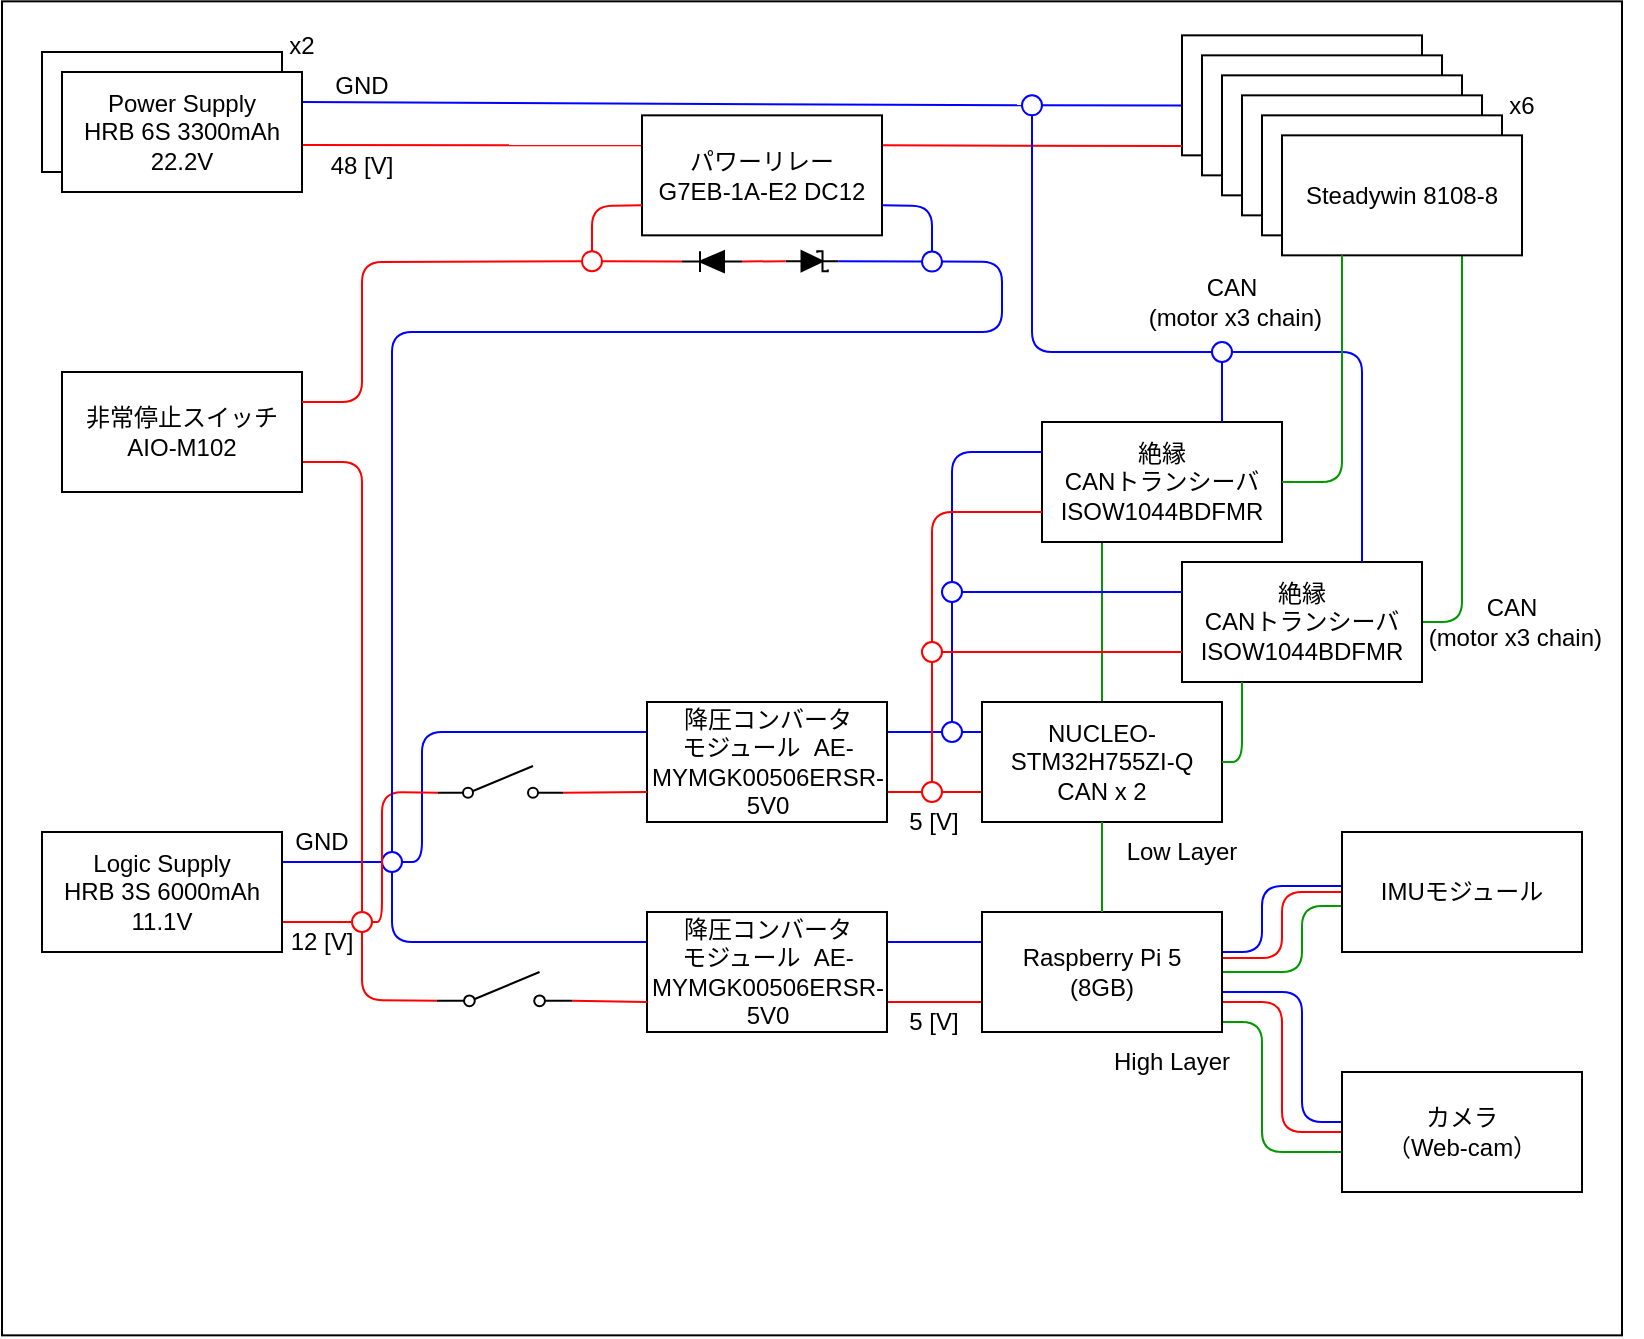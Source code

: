 <mxfile>
    <diagram id="AlqceT94Pled7SfgYIJi" name="Page-1">
        <mxGraphModel dx="341" dy="662" grid="1" gridSize="10" guides="1" tooltips="1" connect="1" arrows="1" fold="1" page="1" pageScale="1" pageWidth="850" pageHeight="1100" math="0" shadow="0">
            <root>
                <mxCell id="0"/>
                <mxCell id="1" parent="0"/>
                <mxCell id="2" value="" style="rounded=0;whiteSpace=wrap;html=1;labelBackgroundColor=none;strokeColor=#000000;fontColor=#000000;fillColor=#FFFFFF;" parent="1" vertex="1">
                    <mxGeometry x="10" y="194.67" width="810" height="667" as="geometry"/>
                </mxCell>
                <mxCell id="3" value="" style="endArrow=none;html=1;exitX=1;exitY=0.25;exitDx=0;exitDy=0;strokeColor=#0000FF;labelBackgroundColor=none;fontColor=#000000;fillColor=#FFFFFF;entryX=0;entryY=0.5;entryDx=0;entryDy=0;" parent="1" source="67" target="96" edge="1">
                    <mxGeometry width="50" height="50" relative="1" as="geometry">
                        <mxPoint x="440" y="570" as="sourcePoint"/>
                        <mxPoint x="600" y="245" as="targetPoint"/>
                    </mxGeometry>
                </mxCell>
                <mxCell id="4" value="48 [V]" style="text;html=1;strokeColor=none;fillColor=none;align=center;verticalAlign=middle;whiteSpace=wrap;rounded=0;labelBackgroundColor=none;fontColor=#000000;" parent="1" vertex="1">
                    <mxGeometry x="160" y="261.67" width="60" height="30" as="geometry"/>
                </mxCell>
                <mxCell id="5" value="5 [V]" style="text;html=1;strokeColor=none;fillColor=none;align=center;verticalAlign=middle;whiteSpace=wrap;rounded=0;labelBackgroundColor=none;fontColor=#000000;" parent="1" vertex="1">
                    <mxGeometry x="446.25" y="590" width="60" height="30" as="geometry"/>
                </mxCell>
                <mxCell id="6" value="5 [V]" style="text;html=1;strokeColor=none;fillColor=none;align=center;verticalAlign=middle;whiteSpace=wrap;rounded=0;labelBackgroundColor=none;fontColor=#000000;" parent="1" vertex="1">
                    <mxGeometry x="446.25" y="690" width="60" height="30" as="geometry"/>
                </mxCell>
                <mxCell id="7" value="24 [V]&lt;br&gt;Power Battery" style="rounded=0;whiteSpace=wrap;html=1;labelBackgroundColor=none;fontColor=#000000;fillColor=#FFFFFF;strokeColor=#000000;" parent="1" vertex="1">
                    <mxGeometry x="30" y="220" width="120" height="60" as="geometry"/>
                </mxCell>
                <mxCell id="9" value="" style="endArrow=none;html=1;exitX=1.002;exitY=0.608;exitDx=0;exitDy=0;entryX=0;entryY=0.25;entryDx=0;entryDy=0;exitPerimeter=0;strokeColor=#FF0000;labelBackgroundColor=none;fontColor=#000000;fillColor=#FFFFFF;" parent="1" source="67" target="58" edge="1">
                    <mxGeometry width="50" height="50" relative="1" as="geometry">
                        <mxPoint x="380" y="410" as="sourcePoint"/>
                        <mxPoint x="300" y="266.67" as="targetPoint"/>
                    </mxGeometry>
                </mxCell>
                <mxCell id="11" value="" style="pointerEvents=1;fillColor=#000000;verticalLabelPosition=bottom;shadow=0;dashed=0;align=center;html=1;verticalAlign=top;shape=mxgraph.electrical.diodes.diode;rotation=-180;labelBackgroundColor=none;fontColor=#000000;strokeColor=#000000;" parent="1" vertex="1">
                    <mxGeometry x="350" y="319.58" width="30" height="10.42" as="geometry"/>
                </mxCell>
                <mxCell id="15" value="Steadywin 8108-8" style="rounded=0;whiteSpace=wrap;html=1;labelBackgroundColor=none;fontColor=#000000;fillColor=#FFFFFF;strokeColor=#000000;" parent="1" vertex="1">
                    <mxGeometry x="600" y="211.67" width="120" height="60" as="geometry"/>
                </mxCell>
                <mxCell id="16" value="Steadywin 8108-8" style="rounded=0;whiteSpace=wrap;html=1;labelBackgroundColor=none;fontColor=#000000;fillColor=#FFFFFF;strokeColor=#000000;" parent="1" vertex="1">
                    <mxGeometry x="610" y="221.67" width="120" height="60" as="geometry"/>
                </mxCell>
                <mxCell id="17" value="Steadywin 8108-8" style="rounded=0;whiteSpace=wrap;html=1;labelBackgroundColor=none;fontColor=#000000;fillColor=#FFFFFF;strokeColor=#000000;" parent="1" vertex="1">
                    <mxGeometry x="620" y="231.67" width="120" height="60" as="geometry"/>
                </mxCell>
                <mxCell id="18" value="Steadywin 8108-8" style="rounded=0;whiteSpace=wrap;html=1;labelBackgroundColor=none;fontColor=#000000;fillColor=#FFFFFF;strokeColor=#000000;" parent="1" vertex="1">
                    <mxGeometry x="630" y="241.67" width="120" height="60" as="geometry"/>
                </mxCell>
                <mxCell id="19" value="Steadywin 8108-8" style="rounded=0;whiteSpace=wrap;html=1;labelBackgroundColor=none;fontColor=#000000;fillColor=#FFFFFF;strokeColor=#000000;" parent="1" vertex="1">
                    <mxGeometry x="640" y="251.67" width="120" height="60" as="geometry"/>
                </mxCell>
                <mxCell id="20" value="" style="shape=mxgraph.electrical.electro-mechanical.singleSwitch;aspect=fixed;elSwitchState=off;labelBackgroundColor=none;fontColor=#000000;fillColor=#FFFFFF;strokeColor=#000000;" parent="1" vertex="1">
                    <mxGeometry x="227.5" y="680" width="67.49" height="18" as="geometry"/>
                </mxCell>
                <mxCell id="21" value="" style="shape=mxgraph.electrical.electro-mechanical.singleSwitch;aspect=fixed;elSwitchState=off;labelBackgroundColor=none;fontColor=#000000;fillColor=#FFFFFF;strokeColor=#000000;" parent="1" vertex="1">
                    <mxGeometry x="228" y="577" width="62.5" height="16.67" as="geometry"/>
                </mxCell>
                <mxCell id="22" value="" style="endArrow=none;html=1;exitX=1;exitY=0.75;exitDx=0;exitDy=0;entryX=0;entryY=0.5;entryDx=0;entryDy=0;strokeColor=#FF0000;labelBackgroundColor=none;fontColor=#000000;fillColor=#FFFFFF;" parent="1" source="60" target="43" edge="1">
                    <mxGeometry width="50" height="50" relative="1" as="geometry">
                        <mxPoint x="410" y="560" as="sourcePoint"/>
                        <mxPoint x="200" y="655" as="targetPoint"/>
                    </mxGeometry>
                </mxCell>
                <mxCell id="25" value="" style="endArrow=none;html=1;exitX=0;exitY=0.5;exitDx=0;exitDy=0;entryX=1;entryY=0.75;entryDx=0;entryDy=0;strokeColor=#FF0000;labelBackgroundColor=none;fontColor=#000000;fillColor=#FFFFFF;" parent="1" source="99" target="59" edge="1">
                    <mxGeometry width="50" height="50" relative="1" as="geometry">
                        <mxPoint x="430.0" y="555" as="sourcePoint"/>
                        <mxPoint x="410" y="550" as="targetPoint"/>
                    </mxGeometry>
                </mxCell>
                <mxCell id="26" value="" style="endArrow=none;html=1;exitX=0.25;exitY=1;exitDx=0;exitDy=0;strokeColor=#009900;labelBackgroundColor=none;fontColor=#000000;fillColor=#FFFFFF;entryX=0.5;entryY=0;entryDx=0;entryDy=0;" parent="1" source="93" target="61" edge="1">
                    <mxGeometry width="50" height="50" relative="1" as="geometry">
                        <mxPoint x="500" y="590" as="sourcePoint"/>
                        <mxPoint x="620" y="490" as="targetPoint"/>
                        <Array as="points"/>
                    </mxGeometry>
                </mxCell>
                <mxCell id="27" value="" style="endArrow=none;html=1;exitX=1;exitY=0.5;exitDx=0;exitDy=0;entryX=0.75;entryY=1;entryDx=0;entryDy=0;strokeColor=#009900;labelBackgroundColor=none;fontColor=#000000;fillColor=#FFFFFF;" parent="1" source="111" target="66" edge="1">
                    <mxGeometry width="50" height="50" relative="1" as="geometry">
                        <mxPoint x="500" y="590" as="sourcePoint"/>
                        <mxPoint x="550" y="540" as="targetPoint"/>
                        <Array as="points">
                            <mxPoint x="740" y="505"/>
                        </Array>
                    </mxGeometry>
                </mxCell>
                <mxCell id="28" value="" style="endArrow=none;html=1;entryX=0;entryY=0.5;entryDx=0;entryDy=0;strokeColor=#FF0000;labelBackgroundColor=none;fontColor=#000000;fillColor=#FFFFFF;" parent="1" target="63" edge="1">
                    <mxGeometry width="50" height="50" relative="1" as="geometry">
                        <mxPoint x="620" y="673" as="sourcePoint"/>
                        <mxPoint x="550" y="480" as="targetPoint"/>
                        <Array as="points">
                            <mxPoint x="650" y="673"/>
                            <mxPoint x="650" y="640"/>
                        </Array>
                    </mxGeometry>
                </mxCell>
                <mxCell id="29" value="" style="endArrow=none;html=1;exitX=1;exitY=0.75;exitDx=0;exitDy=0;entryX=0;entryY=0.5;entryDx=0;entryDy=0;strokeColor=#FF0000;labelBackgroundColor=none;fontColor=#000000;fillColor=#FFFFFF;" parent="1" source="57" target="64" edge="1">
                    <mxGeometry width="50" height="50" relative="1" as="geometry">
                        <mxPoint x="440" y="510" as="sourcePoint"/>
                        <mxPoint x="490" y="460" as="targetPoint"/>
                        <Array as="points">
                            <mxPoint x="650" y="695"/>
                            <mxPoint x="650" y="760"/>
                        </Array>
                    </mxGeometry>
                </mxCell>
                <mxCell id="30" value="" style="endArrow=none;html=1;exitX=1;exitY=0.75;exitDx=0;exitDy=0;entryX=0;entryY=0.75;entryDx=0;entryDy=0;strokeColor=#FF0000;labelBackgroundColor=none;fontColor=#000000;fillColor=#FFFFFF;" parent="1" source="65" target="57" edge="1">
                    <mxGeometry width="50" height="50" relative="1" as="geometry">
                        <mxPoint x="440" y="570" as="sourcePoint"/>
                        <mxPoint x="490" y="520" as="targetPoint"/>
                    </mxGeometry>
                </mxCell>
                <mxCell id="31" value="" style="endArrow=none;html=1;exitX=1;exitY=0.25;exitDx=0;exitDy=0;entryX=0;entryY=0.5;entryDx=0;entryDy=0;strokeColor=#0000FF;labelBackgroundColor=none;fontColor=#000000;fillColor=#FFFFFF;" parent="1" source="60" target="40" edge="1">
                    <mxGeometry width="50" height="50" relative="1" as="geometry">
                        <mxPoint x="170" y="626.66" as="sourcePoint"/>
                        <mxPoint x="210" y="625" as="targetPoint"/>
                    </mxGeometry>
                </mxCell>
                <mxCell id="32" value="" style="endArrow=none;html=1;exitX=0;exitY=0.5;exitDx=0;exitDy=0;entryX=1;entryY=0.25;entryDx=0;entryDy=0;strokeColor=#0000FF;labelBackgroundColor=none;fontColor=#000000;fillColor=#FFFFFF;" parent="1" source="98" target="59" edge="1">
                    <mxGeometry width="50" height="50" relative="1" as="geometry">
                        <mxPoint x="440" y="525" as="sourcePoint"/>
                        <mxPoint x="410" y="527.5" as="targetPoint"/>
                    </mxGeometry>
                </mxCell>
                <mxCell id="33" value="" style="endArrow=none;html=1;exitX=1;exitY=0.25;exitDx=0;exitDy=0;entryX=0;entryY=0.25;entryDx=0;entryDy=0;strokeColor=#0000FF;labelBackgroundColor=none;fontColor=#000000;fillColor=#FFFFFF;" parent="1" source="65" target="57" edge="1">
                    <mxGeometry width="50" height="50" relative="1" as="geometry">
                        <mxPoint x="440" y="570" as="sourcePoint"/>
                        <mxPoint x="490" y="520" as="targetPoint"/>
                    </mxGeometry>
                </mxCell>
                <mxCell id="34" value="" style="endArrow=none;html=1;entryX=0;entryY=0.5;entryDx=0;entryDy=0;strokeColor=#0000FF;labelBackgroundColor=none;fontColor=#000000;fillColor=#FFFFFF;" parent="1" edge="1">
                    <mxGeometry width="50" height="50" relative="1" as="geometry">
                        <mxPoint x="620" y="670" as="sourcePoint"/>
                        <mxPoint x="680" y="637" as="targetPoint"/>
                        <Array as="points">
                            <mxPoint x="640" y="670"/>
                            <mxPoint x="640" y="637"/>
                        </Array>
                    </mxGeometry>
                </mxCell>
                <mxCell id="35" value="" style="endArrow=none;html=1;entryX=0;entryY=0.5;entryDx=0;entryDy=0;exitX=1;exitY=0.5;exitDx=0;exitDy=0;strokeColor=#009900;labelBackgroundColor=none;fontColor=#000000;fillColor=#FFFFFF;" parent="1" source="57" edge="1">
                    <mxGeometry width="50" height="50" relative="1" as="geometry">
                        <mxPoint x="623.48" y="679.5" as="sourcePoint"/>
                        <mxPoint x="680" y="647" as="targetPoint"/>
                        <Array as="points">
                            <mxPoint x="660" y="680"/>
                            <mxPoint x="660" y="647"/>
                        </Array>
                    </mxGeometry>
                </mxCell>
                <mxCell id="36" value="" style="endArrow=none;html=1;exitX=1;exitY=0.75;exitDx=0;exitDy=0;entryX=0;entryY=0.5;entryDx=0;entryDy=0;strokeColor=#009900;labelBackgroundColor=none;fontColor=#000000;fillColor=#FFFFFF;" parent="1" edge="1">
                    <mxGeometry width="50" height="50" relative="1" as="geometry">
                        <mxPoint x="620" y="705.0" as="sourcePoint"/>
                        <mxPoint x="680" y="770.0" as="targetPoint"/>
                        <Array as="points">
                            <mxPoint x="640" y="705"/>
                            <mxPoint x="640" y="770"/>
                        </Array>
                    </mxGeometry>
                </mxCell>
                <mxCell id="37" value="" style="endArrow=none;html=1;exitX=1;exitY=0.75;exitDx=0;exitDy=0;entryX=0;entryY=0.5;entryDx=0;entryDy=0;strokeColor=#0000FF;labelBackgroundColor=none;fontColor=#000000;fillColor=#FFFFFF;" parent="1" edge="1">
                    <mxGeometry width="50" height="50" relative="1" as="geometry">
                        <mxPoint x="620" y="690.0" as="sourcePoint"/>
                        <mxPoint x="680" y="755.0" as="targetPoint"/>
                        <Array as="points">
                            <mxPoint x="660" y="690"/>
                            <mxPoint x="660" y="755"/>
                        </Array>
                    </mxGeometry>
                </mxCell>
                <mxCell id="38" value="" style="endArrow=none;html=1;entryX=1;entryY=0.25;entryDx=0;entryDy=0;strokeColor=#FF0000;labelBackgroundColor=none;fontColor=#000000;fillColor=#FFFFFF;" parent="1" target="58" edge="1">
                    <mxGeometry width="50" height="50" relative="1" as="geometry">
                        <mxPoint x="600" y="267" as="sourcePoint"/>
                        <mxPoint x="490" y="266.67" as="targetPoint"/>
                        <Array as="points"/>
                    </mxGeometry>
                </mxCell>
                <mxCell id="40" value="" style="ellipse;whiteSpace=wrap;html=1;aspect=fixed;strokeColor=#0000FF;labelBackgroundColor=none;fontColor=#000000;fillColor=#FFFFFF;" parent="1" vertex="1">
                    <mxGeometry x="200" y="620" width="10" height="10" as="geometry"/>
                </mxCell>
                <mxCell id="41" value="" style="endArrow=none;html=1;exitX=1;exitY=0.5;exitDx=0;exitDy=0;entryX=0;entryY=0.25;entryDx=0;entryDy=0;strokeColor=#0000FF;labelBackgroundColor=none;fontColor=#000000;fillColor=#FFFFFF;" parent="1" source="40" target="59" edge="1">
                    <mxGeometry width="50" height="50" relative="1" as="geometry">
                        <mxPoint x="210" y="660" as="sourcePoint"/>
                        <mxPoint x="315" y="560" as="targetPoint"/>
                        <Array as="points">
                            <mxPoint x="220" y="625"/>
                            <mxPoint x="220" y="560"/>
                        </Array>
                    </mxGeometry>
                </mxCell>
                <mxCell id="42" value="" style="endArrow=none;html=1;entryX=0.5;entryY=1;entryDx=0;entryDy=0;exitX=0;exitY=0.25;exitDx=0;exitDy=0;strokeColor=#0000FF;labelBackgroundColor=none;fontColor=#000000;fillColor=#FFFFFF;" parent="1" source="65" target="40" edge="1">
                    <mxGeometry width="50" height="50" relative="1" as="geometry">
                        <mxPoint x="200" y="720" as="sourcePoint"/>
                        <mxPoint x="250" y="670" as="targetPoint"/>
                        <Array as="points">
                            <mxPoint x="205" y="665"/>
                        </Array>
                    </mxGeometry>
                </mxCell>
                <mxCell id="43" value="" style="ellipse;whiteSpace=wrap;html=1;aspect=fixed;strokeColor=#FF0000;labelBackgroundColor=none;fontColor=#000000;fillColor=#FFFFFF;" parent="1" vertex="1">
                    <mxGeometry x="185" y="650" width="10" height="10" as="geometry"/>
                </mxCell>
                <mxCell id="44" value="" style="endArrow=none;html=1;entryX=0;entryY=0.8;entryDx=0;entryDy=0;exitX=1;exitY=0.5;exitDx=0;exitDy=0;strokeColor=#FF0000;labelBackgroundColor=none;fontColor=#000000;fillColor=#FFFFFF;" parent="1" source="43" target="21" edge="1">
                    <mxGeometry width="50" height="50" relative="1" as="geometry">
                        <mxPoint x="200" y="630" as="sourcePoint"/>
                        <mxPoint x="250" y="580" as="targetPoint"/>
                        <Array as="points">
                            <mxPoint x="200" y="655"/>
                            <mxPoint x="200" y="590"/>
                        </Array>
                    </mxGeometry>
                </mxCell>
                <mxCell id="45" value="" style="endArrow=none;html=1;exitX=0.5;exitY=1;exitDx=0;exitDy=0;entryX=0;entryY=0.8;entryDx=0;entryDy=0;strokeColor=#FF0000;labelBackgroundColor=none;fontColor=#000000;fillColor=#FFFFFF;" parent="1" source="43" target="20" edge="1">
                    <mxGeometry width="50" height="50" relative="1" as="geometry">
                        <mxPoint x="200" y="730" as="sourcePoint"/>
                        <mxPoint x="250" y="680" as="targetPoint"/>
                        <Array as="points">
                            <mxPoint x="190" y="694"/>
                        </Array>
                    </mxGeometry>
                </mxCell>
                <mxCell id="49" value="" style="endArrow=none;html=1;entryX=1;entryY=0.5;entryDx=0;entryDy=0;exitX=0;exitY=0.25;exitDx=0;exitDy=0;strokeColor=#0000FF;labelBackgroundColor=none;fontColor=#000000;fillColor=#FFFFFF;" parent="1" source="61" target="98" edge="1">
                    <mxGeometry width="50" height="50" relative="1" as="geometry">
                        <mxPoint x="430" y="600" as="sourcePoint"/>
                        <mxPoint x="450" y="525" as="targetPoint"/>
                        <Array as="points"/>
                    </mxGeometry>
                </mxCell>
                <mxCell id="51" value="" style="endArrow=none;html=1;entryX=0;entryY=0.75;entryDx=0;entryDy=0;exitX=1;exitY=0.5;exitDx=0;exitDy=0;strokeColor=#FF0000;labelBackgroundColor=none;fontColor=#000000;fillColor=#FFFFFF;" parent="1" source="99" target="61" edge="1">
                    <mxGeometry width="50" height="50" relative="1" as="geometry">
                        <mxPoint x="440.0" y="555" as="sourcePoint"/>
                        <mxPoint x="480" y="560" as="targetPoint"/>
                        <Array as="points"/>
                    </mxGeometry>
                </mxCell>
                <mxCell id="52" value="12 [V]" style="text;html=1;strokeColor=none;fillColor=none;align=center;verticalAlign=middle;whiteSpace=wrap;rounded=0;labelBackgroundColor=none;fontColor=#000000;" parent="1" vertex="1">
                    <mxGeometry x="140" y="650" width="60" height="30" as="geometry"/>
                </mxCell>
                <mxCell id="53" value="GND" style="text;html=1;strokeColor=none;fillColor=none;align=center;verticalAlign=middle;whiteSpace=wrap;rounded=0;labelBackgroundColor=none;fontColor=#000000;" parent="1" vertex="1">
                    <mxGeometry x="160" y="221.67" width="60" height="30" as="geometry"/>
                </mxCell>
                <mxCell id="54" value="GND" style="text;html=1;strokeColor=none;fillColor=none;align=center;verticalAlign=middle;whiteSpace=wrap;rounded=0;labelBackgroundColor=none;fontColor=#000000;" parent="1" vertex="1">
                    <mxGeometry x="140" y="600" width="60" height="30" as="geometry"/>
                </mxCell>
                <mxCell id="55" value="CAN&lt;br&gt;&amp;nbsp;(motor x3 chain)" style="text;html=1;strokeColor=none;fillColor=none;align=center;verticalAlign=middle;whiteSpace=wrap;rounded=0;labelBackgroundColor=none;fontColor=#000000;" parent="1" vertex="1">
                    <mxGeometry x="560" y="329.58" width="130" height="30" as="geometry"/>
                </mxCell>
                <mxCell id="56" value="CAN&lt;br&gt;&amp;nbsp;(motor x3 chain)" style="text;html=1;strokeColor=none;fillColor=none;align=center;verticalAlign=middle;whiteSpace=wrap;rounded=0;labelBackgroundColor=none;fontColor=#000000;" parent="1" vertex="1">
                    <mxGeometry x="700" y="490" width="130" height="30" as="geometry"/>
                </mxCell>
                <mxCell id="57" value="Raspberry Pi 5 &lt;br&gt;(8GB)" style="rounded=0;whiteSpace=wrap;html=1;labelBackgroundColor=none;fontColor=#000000;fillColor=#FFFFFF;strokeColor=#000000;" parent="1" vertex="1">
                    <mxGeometry x="500" y="650" width="120" height="60" as="geometry"/>
                </mxCell>
                <mxCell id="58" value="パワーリレー&lt;br&gt;G7EB-1A-E2 DC12" style="rounded=0;whiteSpace=wrap;html=1;labelBackgroundColor=none;fontColor=#000000;fillColor=#FFFFFF;strokeColor=#000000;" parent="1" vertex="1">
                    <mxGeometry x="330" y="251.67" width="120" height="60" as="geometry"/>
                </mxCell>
                <mxCell id="59" value="降圧コンバータ&lt;br&gt;モジュール&amp;nbsp; AE-MYMGK00506ERSR-5V0" style="rounded=0;whiteSpace=wrap;html=1;labelBackgroundColor=none;fontColor=#000000;fillColor=#FFFFFF;strokeColor=#000000;" parent="1" vertex="1">
                    <mxGeometry x="332.5" y="545" width="120" height="60" as="geometry"/>
                </mxCell>
                <mxCell id="60" value="Logic Supply&lt;br&gt;HRB 3S 6000mAh 11.1V" style="rounded=0;whiteSpace=wrap;html=1;labelBackgroundColor=none;fontColor=#000000;fillColor=#FFFFFF;strokeColor=#000000;" parent="1" vertex="1">
                    <mxGeometry x="30" y="610" width="120" height="60" as="geometry"/>
                </mxCell>
                <mxCell id="61" value="NUCLEO-STM32H755ZI-Q&lt;br&gt;CAN x 2" style="rounded=0;whiteSpace=wrap;html=1;labelBackgroundColor=none;fontColor=#000000;fillColor=#FFFFFF;strokeColor=#000000;" parent="1" vertex="1">
                    <mxGeometry x="500" y="545" width="120" height="60" as="geometry"/>
                </mxCell>
                <mxCell id="63" value="IMUモジュール" style="rounded=0;whiteSpace=wrap;html=1;labelBackgroundColor=none;fontColor=#000000;fillColor=#FFFFFF;strokeColor=#000000;" parent="1" vertex="1">
                    <mxGeometry x="680" y="610" width="120" height="60" as="geometry"/>
                </mxCell>
                <mxCell id="64" value="カメラ&lt;br&gt;（Web-cam）" style="rounded=0;whiteSpace=wrap;html=1;labelBackgroundColor=none;fontColor=#000000;fillColor=#FFFFFF;strokeColor=#000000;" parent="1" vertex="1">
                    <mxGeometry x="680" y="730" width="120" height="60" as="geometry"/>
                </mxCell>
                <mxCell id="65" value="降圧コンバータ&lt;br&gt;モジュール&amp;nbsp; AE-MYMGK00506ERSR-5V0" style="rounded=0;whiteSpace=wrap;html=1;labelBackgroundColor=none;fontColor=#000000;fillColor=#FFFFFF;strokeColor=#000000;" parent="1" vertex="1">
                    <mxGeometry x="332.5" y="650" width="120" height="60" as="geometry"/>
                </mxCell>
                <mxCell id="66" value="Steadywin 8108-8" style="rounded=0;whiteSpace=wrap;html=1;labelBackgroundColor=none;fontColor=#000000;fillColor=#FFFFFF;strokeColor=#000000;" parent="1" vertex="1">
                    <mxGeometry x="650" y="261.67" width="120" height="60" as="geometry"/>
                </mxCell>
                <mxCell id="67" value="Power Supply&lt;br&gt;HRB 6S 3300mAh 22.2V" style="rounded=0;whiteSpace=wrap;html=1;labelBackgroundColor=none;fontColor=#000000;fillColor=#FFFFFF;strokeColor=#000000;" parent="1" vertex="1">
                    <mxGeometry x="40" y="230" width="120" height="60" as="geometry"/>
                </mxCell>
                <mxCell id="68" value="x2" style="text;html=1;strokeColor=none;fillColor=none;align=center;verticalAlign=middle;whiteSpace=wrap;rounded=0;labelBackgroundColor=none;fontColor=#000000;" parent="1" vertex="1">
                    <mxGeometry x="130" y="201.67" width="60" height="30" as="geometry"/>
                </mxCell>
                <mxCell id="69" value="x6" style="text;html=1;strokeColor=none;fillColor=none;align=center;verticalAlign=middle;whiteSpace=wrap;rounded=0;labelBackgroundColor=none;fontColor=#000000;" parent="1" vertex="1">
                    <mxGeometry x="740" y="231.67" width="60" height="30" as="geometry"/>
                </mxCell>
                <mxCell id="72" value="" style="pointerEvents=1;fillColor=strokeColor;verticalLabelPosition=bottom;shadow=0;dashed=0;align=center;html=1;verticalAlign=top;shape=mxgraph.electrical.diodes.schottky_diode;strokeColor=#000000;" parent="1" vertex="1">
                    <mxGeometry x="401.88" y="319.58" width="26.25" height="10" as="geometry"/>
                </mxCell>
                <mxCell id="74" value="" style="endArrow=none;html=1;exitX=0;exitY=0.5;exitDx=0;exitDy=0;exitPerimeter=0;entryX=0;entryY=0.5;entryDx=0;entryDy=0;entryPerimeter=0;strokeColor=#FF0000;" parent="1" source="11" target="72" edge="1">
                    <mxGeometry width="50" height="50" relative="1" as="geometry">
                        <mxPoint x="390" y="300" as="sourcePoint"/>
                        <mxPoint x="440" y="250" as="targetPoint"/>
                    </mxGeometry>
                </mxCell>
                <mxCell id="76" value="" style="endArrow=none;html=1;strokeColor=#FF0000;exitX=0.5;exitY=0;exitDx=0;exitDy=0;entryX=1;entryY=0.75;entryDx=0;entryDy=0;" parent="1" source="43" target="78" edge="1">
                    <mxGeometry width="50" height="50" relative="1" as="geometry">
                        <mxPoint x="200" y="620" as="sourcePoint"/>
                        <mxPoint x="260" y="520" as="targetPoint"/>
                        <Array as="points">
                            <mxPoint x="190" y="425"/>
                        </Array>
                    </mxGeometry>
                </mxCell>
                <mxCell id="77" value="" style="endArrow=none;html=1;strokeColor=#0000FF;entryX=1;entryY=0.5;entryDx=0;entryDy=0;exitX=0.5;exitY=0;exitDx=0;exitDy=0;" parent="1" source="40" target="84" edge="1">
                    <mxGeometry width="50" height="50" relative="1" as="geometry">
                        <mxPoint x="310" y="530" as="sourcePoint"/>
                        <mxPoint x="360" y="480" as="targetPoint"/>
                        <Array as="points">
                            <mxPoint x="205" y="360"/>
                            <mxPoint x="510" y="360"/>
                            <mxPoint x="510" y="325"/>
                        </Array>
                    </mxGeometry>
                </mxCell>
                <mxCell id="78" value="非常停止スイッチ&lt;br&gt;AIO-M102" style="rounded=0;whiteSpace=wrap;html=1;labelBackgroundColor=none;fontColor=#000000;fillColor=#FFFFFF;strokeColor=#000000;" parent="1" vertex="1">
                    <mxGeometry x="40" y="380" width="120" height="60" as="geometry"/>
                </mxCell>
                <mxCell id="79" value="" style="endArrow=none;html=1;strokeColor=#FF0000;exitX=1;exitY=0.25;exitDx=0;exitDy=0;entryX=0;entryY=0.5;entryDx=0;entryDy=0;" parent="1" source="78" target="85" edge="1">
                    <mxGeometry width="50" height="50" relative="1" as="geometry">
                        <mxPoint x="260" y="440" as="sourcePoint"/>
                        <mxPoint x="310" y="390" as="targetPoint"/>
                        <Array as="points">
                            <mxPoint x="190" y="395"/>
                            <mxPoint x="190" y="325"/>
                        </Array>
                    </mxGeometry>
                </mxCell>
                <mxCell id="80" value="High Layer" style="text;html=1;strokeColor=none;fillColor=none;align=center;verticalAlign=middle;whiteSpace=wrap;rounded=0;labelBackgroundColor=none;fontColor=#000000;" parent="1" vertex="1">
                    <mxGeometry x="560" y="710" width="70" height="30" as="geometry"/>
                </mxCell>
                <mxCell id="83" value="" style="endArrow=none;html=1;entryX=0.5;entryY=1;entryDx=0;entryDy=0;exitX=0.5;exitY=0;exitDx=0;exitDy=0;strokeColor=#009900;" parent="1" source="57" target="61" edge="1">
                    <mxGeometry width="50" height="50" relative="1" as="geometry">
                        <mxPoint x="470" y="640" as="sourcePoint"/>
                        <mxPoint x="520" y="590" as="targetPoint"/>
                        <Array as="points"/>
                    </mxGeometry>
                </mxCell>
                <mxCell id="84" value="" style="ellipse;whiteSpace=wrap;html=1;aspect=fixed;strokeColor=#0000FF;labelBackgroundColor=none;fontColor=#000000;fillColor=#FFFFFF;" parent="1" vertex="1">
                    <mxGeometry x="470" y="319.79" width="10" height="10" as="geometry"/>
                </mxCell>
                <mxCell id="85" value="" style="ellipse;whiteSpace=wrap;html=1;aspect=fixed;strokeColor=#FF0000;labelBackgroundColor=none;fontColor=#000000;fillColor=#FFFFFF;" parent="1" vertex="1">
                    <mxGeometry x="300" y="319.58" width="10" height="10" as="geometry"/>
                </mxCell>
                <mxCell id="89" value="" style="endArrow=none;html=1;entryX=1;entryY=0.5;entryDx=0;entryDy=0;exitX=1;exitY=0.5;exitDx=0;exitDy=0;exitPerimeter=0;strokeColor=#FF0000;" parent="1" source="11" target="85" edge="1">
                    <mxGeometry width="50" height="50" relative="1" as="geometry">
                        <mxPoint x="290" y="400" as="sourcePoint"/>
                        <mxPoint x="340" y="350" as="targetPoint"/>
                    </mxGeometry>
                </mxCell>
                <mxCell id="90" value="" style="endArrow=none;html=1;strokeColor=#0000FF;entryX=0;entryY=0.5;entryDx=0;entryDy=0;exitX=1;exitY=0.5;exitDx=0;exitDy=0;exitPerimeter=0;" parent="1" source="72" target="84" edge="1">
                    <mxGeometry width="50" height="50" relative="1" as="geometry">
                        <mxPoint x="370" y="370" as="sourcePoint"/>
                        <mxPoint x="420" y="320" as="targetPoint"/>
                    </mxGeometry>
                </mxCell>
                <mxCell id="91" value="" style="endArrow=none;html=1;strokeColor=#0000FF;entryX=1;entryY=0.75;entryDx=0;entryDy=0;exitX=0.5;exitY=0;exitDx=0;exitDy=0;" parent="1" source="84" target="58" edge="1">
                    <mxGeometry width="50" height="50" relative="1" as="geometry">
                        <mxPoint x="370" y="370" as="sourcePoint"/>
                        <mxPoint x="420" y="320" as="targetPoint"/>
                        <Array as="points">
                            <mxPoint x="475" y="297"/>
                        </Array>
                    </mxGeometry>
                </mxCell>
                <mxCell id="92" value="" style="endArrow=none;html=1;strokeColor=#FF0000;exitX=0.5;exitY=0;exitDx=0;exitDy=0;entryX=0;entryY=0.75;entryDx=0;entryDy=0;" parent="1" source="85" target="58" edge="1">
                    <mxGeometry width="50" height="50" relative="1" as="geometry">
                        <mxPoint x="370" y="370" as="sourcePoint"/>
                        <mxPoint x="420" y="320" as="targetPoint"/>
                        <Array as="points">
                            <mxPoint x="305" y="297"/>
                        </Array>
                    </mxGeometry>
                </mxCell>
                <mxCell id="93" value="絶縁&lt;br&gt;CANトランシーバ&lt;br&gt;ISOW1044BDFMR" style="rounded=0;whiteSpace=wrap;html=1;labelBackgroundColor=none;fontColor=#000000;fillColor=#FFFFFF;strokeColor=#000000;" parent="1" vertex="1">
                    <mxGeometry x="530" y="405" width="120" height="60" as="geometry"/>
                </mxCell>
                <mxCell id="96" value="" style="ellipse;whiteSpace=wrap;html=1;aspect=fixed;strokeColor=#0000FF;labelBackgroundColor=none;fontColor=#000000;fillColor=#FFFFFF;" parent="1" vertex="1">
                    <mxGeometry x="520" y="241.67" width="10" height="10" as="geometry"/>
                </mxCell>
                <mxCell id="97" value="" style="endArrow=none;html=1;strokeColor=#0000FF;entryX=1;entryY=0.5;entryDx=0;entryDy=0;exitX=0.728;exitY=0.078;exitDx=0;exitDy=0;exitPerimeter=0;" parent="1" source="2" target="96" edge="1">
                    <mxGeometry width="50" height="50" relative="1" as="geometry">
                        <mxPoint x="490" y="270" as="sourcePoint"/>
                        <mxPoint x="540" y="220" as="targetPoint"/>
                    </mxGeometry>
                </mxCell>
                <mxCell id="98" value="" style="ellipse;whiteSpace=wrap;html=1;aspect=fixed;strokeColor=#0000FF;labelBackgroundColor=none;fontColor=#000000;fillColor=#FFFFFF;" parent="1" vertex="1">
                    <mxGeometry x="480" y="555" width="10" height="10" as="geometry"/>
                </mxCell>
                <mxCell id="99" value="" style="ellipse;whiteSpace=wrap;html=1;aspect=fixed;strokeColor=#FF0000;labelBackgroundColor=none;fontColor=#000000;fillColor=#FFFFFF;" parent="1" vertex="1">
                    <mxGeometry x="470" y="585" width="10" height="10" as="geometry"/>
                </mxCell>
                <mxCell id="100" value="" style="endArrow=none;html=1;entryX=0;entryY=0.25;entryDx=0;entryDy=0;exitX=0.5;exitY=0;exitDx=0;exitDy=0;strokeColor=#0000FF;labelBackgroundColor=none;fontColor=#000000;fillColor=#FFFFFF;" parent="1" source="112" target="93" edge="1">
                    <mxGeometry width="50" height="50" relative="1" as="geometry">
                        <mxPoint x="485" y="485" as="sourcePoint"/>
                        <mxPoint x="532.5" y="515" as="targetPoint"/>
                        <Array as="points">
                            <mxPoint x="485" y="420"/>
                        </Array>
                    </mxGeometry>
                </mxCell>
                <mxCell id="101" value="" style="endArrow=none;html=1;exitX=0.5;exitY=0;exitDx=0;exitDy=0;entryX=0;entryY=0.75;entryDx=0;entryDy=0;strokeColor=#FF0000;labelBackgroundColor=none;fontColor=#000000;fillColor=#FFFFFF;startArrow=none;" parent="1" source="122" target="93" edge="1">
                    <mxGeometry width="50" height="50" relative="1" as="geometry">
                        <mxPoint x="462.5" y="600" as="sourcePoint"/>
                        <mxPoint x="532.5" y="545" as="targetPoint"/>
                        <Array as="points">
                            <mxPoint x="475" y="450"/>
                        </Array>
                    </mxGeometry>
                </mxCell>
                <mxCell id="106" value="" style="endArrow=none;html=1;strokeColor=#0000FF;entryX=0.5;entryY=1;entryDx=0;entryDy=0;exitX=0;exitY=0.5;exitDx=0;exitDy=0;" parent="1" source="118" target="96" edge="1">
                    <mxGeometry width="50" height="50" relative="1" as="geometry">
                        <mxPoint x="520" y="380" as="sourcePoint"/>
                        <mxPoint x="570" y="330" as="targetPoint"/>
                        <Array as="points">
                            <mxPoint x="525" y="370"/>
                        </Array>
                    </mxGeometry>
                </mxCell>
                <mxCell id="109" value="" style="endArrow=none;html=1;strokeColor=#FF0000;exitX=1;exitY=0.8;exitDx=0;exitDy=0;entryX=0;entryY=0.75;entryDx=0;entryDy=0;" parent="1" source="21" target="59" edge="1">
                    <mxGeometry width="50" height="50" relative="1" as="geometry">
                        <mxPoint x="300" y="570" as="sourcePoint"/>
                        <mxPoint x="300" y="590" as="targetPoint"/>
                    </mxGeometry>
                </mxCell>
                <mxCell id="111" value="絶縁&lt;br&gt;CANトランシーバ&lt;br&gt;ISOW1044BDFMR" style="rounded=0;whiteSpace=wrap;html=1;labelBackgroundColor=none;fontColor=#000000;fillColor=#FFFFFF;strokeColor=#000000;" parent="1" vertex="1">
                    <mxGeometry x="600" y="475" width="120" height="60" as="geometry"/>
                </mxCell>
                <mxCell id="112" value="" style="ellipse;whiteSpace=wrap;html=1;aspect=fixed;strokeColor=#0000FF;labelBackgroundColor=none;fontColor=#000000;fillColor=#FFFFFF;" parent="1" vertex="1">
                    <mxGeometry x="480" y="485" width="10" height="10" as="geometry"/>
                </mxCell>
                <mxCell id="113" value="" style="endArrow=none;html=1;strokeColor=#009900;entryX=0.25;entryY=1;entryDx=0;entryDy=0;exitX=1;exitY=0.5;exitDx=0;exitDy=0;" parent="1" source="61" target="111" edge="1">
                    <mxGeometry width="50" height="50" relative="1" as="geometry">
                        <mxPoint x="635" y="558.67" as="sourcePoint"/>
                        <mxPoint x="685" y="508.67" as="targetPoint"/>
                        <Array as="points">
                            <mxPoint x="630" y="575"/>
                        </Array>
                    </mxGeometry>
                </mxCell>
                <mxCell id="114" value="" style="endArrow=none;html=1;strokeColor=#0000FF;exitX=0.5;exitY=0;exitDx=0;exitDy=0;entryX=0.5;entryY=1;entryDx=0;entryDy=0;" parent="1" source="98" target="112" edge="1">
                    <mxGeometry width="50" height="50" relative="1" as="geometry">
                        <mxPoint x="530" y="490" as="sourcePoint"/>
                        <mxPoint x="580" y="440" as="targetPoint"/>
                    </mxGeometry>
                </mxCell>
                <mxCell id="115" value="" style="endArrow=none;html=1;strokeColor=#0000FF;exitX=1;exitY=0.5;exitDx=0;exitDy=0;entryX=0;entryY=0.25;entryDx=0;entryDy=0;" parent="1" source="112" target="111" edge="1">
                    <mxGeometry width="50" height="50" relative="1" as="geometry">
                        <mxPoint x="530" y="490" as="sourcePoint"/>
                        <mxPoint x="580" y="440" as="targetPoint"/>
                    </mxGeometry>
                </mxCell>
                <mxCell id="118" value="" style="ellipse;whiteSpace=wrap;html=1;aspect=fixed;strokeColor=#0000FF;labelBackgroundColor=none;fontColor=#000000;fillColor=#FFFFFF;" parent="1" vertex="1">
                    <mxGeometry x="615" y="365" width="10" height="10" as="geometry"/>
                </mxCell>
                <mxCell id="119" value="" style="endArrow=none;html=1;strokeColor=#0000FF;entryX=0.5;entryY=1;entryDx=0;entryDy=0;exitX=0.75;exitY=0;exitDx=0;exitDy=0;" parent="1" source="93" target="118" edge="1">
                    <mxGeometry width="50" height="50" relative="1" as="geometry">
                        <mxPoint x="520" y="400" as="sourcePoint"/>
                        <mxPoint x="570" y="350" as="targetPoint"/>
                    </mxGeometry>
                </mxCell>
                <mxCell id="120" value="" style="endArrow=none;html=1;strokeColor=#0000FF;entryX=1;entryY=0.5;entryDx=0;entryDy=0;exitX=0.75;exitY=0;exitDx=0;exitDy=0;" parent="1" source="111" target="118" edge="1">
                    <mxGeometry width="50" height="50" relative="1" as="geometry">
                        <mxPoint x="520" y="400" as="sourcePoint"/>
                        <mxPoint x="570" y="350" as="targetPoint"/>
                        <Array as="points">
                            <mxPoint x="690" y="370"/>
                        </Array>
                    </mxGeometry>
                </mxCell>
                <mxCell id="124" value="" style="endArrow=none;html=1;exitX=0.5;exitY=0;exitDx=0;exitDy=0;entryX=0.5;entryY=1;entryDx=0;entryDy=0;strokeColor=#FF0000;labelBackgroundColor=none;fontColor=#000000;fillColor=#FFFFFF;" parent="1" source="99" target="122" edge="1">
                    <mxGeometry width="50" height="50" relative="1" as="geometry">
                        <mxPoint x="475" y="550" as="sourcePoint"/>
                        <mxPoint x="530" y="415" as="targetPoint"/>
                        <Array as="points"/>
                    </mxGeometry>
                </mxCell>
                <mxCell id="122" value="" style="ellipse;whiteSpace=wrap;html=1;aspect=fixed;strokeColor=#FF0000;labelBackgroundColor=none;fontColor=#000000;fillColor=#FFFFFF;" parent="1" vertex="1">
                    <mxGeometry x="470" y="515" width="10" height="10" as="geometry"/>
                </mxCell>
                <mxCell id="127" value="" style="endArrow=none;html=1;strokeColor=#FF0000;exitX=1;exitY=0.5;exitDx=0;exitDy=0;entryX=0;entryY=0.75;entryDx=0;entryDy=0;" parent="1" source="122" target="111" edge="1">
                    <mxGeometry width="50" height="50" relative="1" as="geometry">
                        <mxPoint x="540" y="450" as="sourcePoint"/>
                        <mxPoint x="590" y="400" as="targetPoint"/>
                    </mxGeometry>
                </mxCell>
                <mxCell id="110" value="" style="endArrow=none;html=1;strokeColor=#009900;entryX=0.25;entryY=1;entryDx=0;entryDy=0;exitX=1;exitY=0.5;exitDx=0;exitDy=0;" parent="1" source="93" target="66" edge="1">
                    <mxGeometry width="50" height="50" relative="1" as="geometry">
                        <mxPoint x="650" y="410" as="sourcePoint"/>
                        <mxPoint x="680" y="400" as="targetPoint"/>
                        <Array as="points">
                            <mxPoint x="680" y="435"/>
                        </Array>
                    </mxGeometry>
                </mxCell>
                <mxCell id="128" value="" style="endArrow=none;html=1;strokeColor=#FF0000;exitX=1;exitY=0.8;exitDx=0;exitDy=0;entryX=0;entryY=0.75;entryDx=0;entryDy=0;" parent="1" source="20" target="65" edge="1">
                    <mxGeometry width="50" height="50" relative="1" as="geometry">
                        <mxPoint x="390" y="630" as="sourcePoint"/>
                        <mxPoint x="440" y="580" as="targetPoint"/>
                    </mxGeometry>
                </mxCell>
                <mxCell id="130" value="Low Layer" style="text;html=1;strokeColor=none;fillColor=none;align=center;verticalAlign=middle;whiteSpace=wrap;rounded=0;labelBackgroundColor=none;fontColor=#000000;" parent="1" vertex="1">
                    <mxGeometry x="570" y="605" width="60" height="30" as="geometry"/>
                </mxCell>
            </root>
        </mxGraphModel>
    </diagram>
</mxfile>